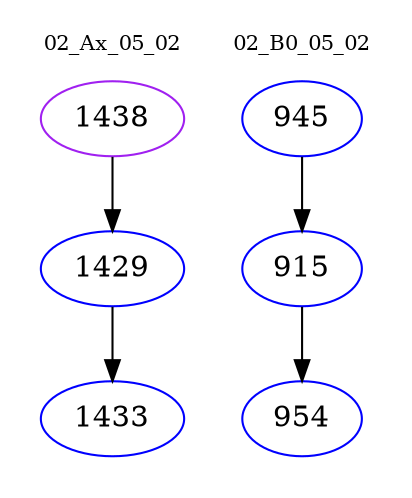 digraph{
subgraph cluster_0 {
color = white
label = "02_Ax_05_02";
fontsize=10;
T0_1438 [label="1438", color="purple"]
T0_1438 -> T0_1429 [color="black"]
T0_1429 [label="1429", color="blue"]
T0_1429 -> T0_1433 [color="black"]
T0_1433 [label="1433", color="blue"]
}
subgraph cluster_1 {
color = white
label = "02_B0_05_02";
fontsize=10;
T1_945 [label="945", color="blue"]
T1_945 -> T1_915 [color="black"]
T1_915 [label="915", color="blue"]
T1_915 -> T1_954 [color="black"]
T1_954 [label="954", color="blue"]
}
}
